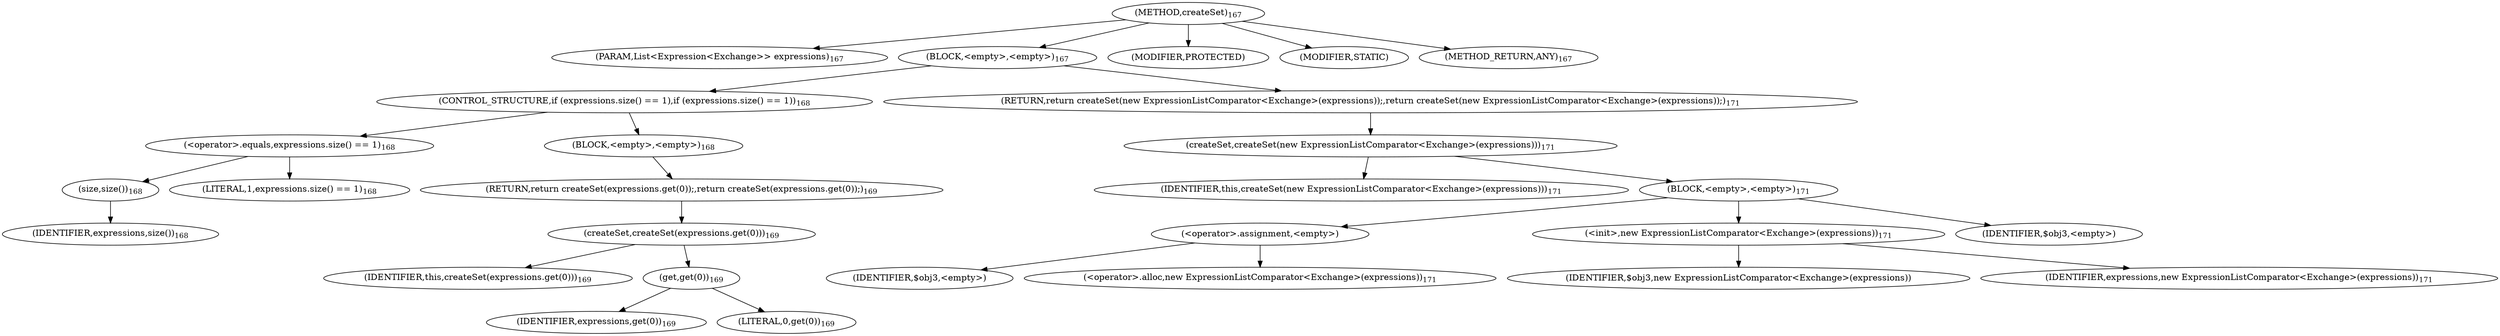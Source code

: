 digraph "createSet" {  
"414" [label = <(METHOD,createSet)<SUB>167</SUB>> ]
"415" [label = <(PARAM,List&lt;Expression&lt;Exchange&gt;&gt; expressions)<SUB>167</SUB>> ]
"416" [label = <(BLOCK,&lt;empty&gt;,&lt;empty&gt;)<SUB>167</SUB>> ]
"417" [label = <(CONTROL_STRUCTURE,if (expressions.size() == 1),if (expressions.size() == 1))<SUB>168</SUB>> ]
"418" [label = <(&lt;operator&gt;.equals,expressions.size() == 1)<SUB>168</SUB>> ]
"419" [label = <(size,size())<SUB>168</SUB>> ]
"420" [label = <(IDENTIFIER,expressions,size())<SUB>168</SUB>> ]
"421" [label = <(LITERAL,1,expressions.size() == 1)<SUB>168</SUB>> ]
"422" [label = <(BLOCK,&lt;empty&gt;,&lt;empty&gt;)<SUB>168</SUB>> ]
"423" [label = <(RETURN,return createSet(expressions.get(0));,return createSet(expressions.get(0));)<SUB>169</SUB>> ]
"424" [label = <(createSet,createSet(expressions.get(0)))<SUB>169</SUB>> ]
"425" [label = <(IDENTIFIER,this,createSet(expressions.get(0)))<SUB>169</SUB>> ]
"426" [label = <(get,get(0))<SUB>169</SUB>> ]
"427" [label = <(IDENTIFIER,expressions,get(0))<SUB>169</SUB>> ]
"428" [label = <(LITERAL,0,get(0))<SUB>169</SUB>> ]
"429" [label = <(RETURN,return createSet(new ExpressionListComparator&lt;Exchange&gt;(expressions));,return createSet(new ExpressionListComparator&lt;Exchange&gt;(expressions));)<SUB>171</SUB>> ]
"430" [label = <(createSet,createSet(new ExpressionListComparator&lt;Exchange&gt;(expressions)))<SUB>171</SUB>> ]
"431" [label = <(IDENTIFIER,this,createSet(new ExpressionListComparator&lt;Exchange&gt;(expressions)))<SUB>171</SUB>> ]
"432" [label = <(BLOCK,&lt;empty&gt;,&lt;empty&gt;)<SUB>171</SUB>> ]
"433" [label = <(&lt;operator&gt;.assignment,&lt;empty&gt;)> ]
"434" [label = <(IDENTIFIER,$obj3,&lt;empty&gt;)> ]
"435" [label = <(&lt;operator&gt;.alloc,new ExpressionListComparator&lt;Exchange&gt;(expressions))<SUB>171</SUB>> ]
"436" [label = <(&lt;init&gt;,new ExpressionListComparator&lt;Exchange&gt;(expressions))<SUB>171</SUB>> ]
"437" [label = <(IDENTIFIER,$obj3,new ExpressionListComparator&lt;Exchange&gt;(expressions))> ]
"438" [label = <(IDENTIFIER,expressions,new ExpressionListComparator&lt;Exchange&gt;(expressions))<SUB>171</SUB>> ]
"439" [label = <(IDENTIFIER,$obj3,&lt;empty&gt;)> ]
"440" [label = <(MODIFIER,PROTECTED)> ]
"441" [label = <(MODIFIER,STATIC)> ]
"442" [label = <(METHOD_RETURN,ANY)<SUB>167</SUB>> ]
  "414" -> "415" 
  "414" -> "416" 
  "414" -> "440" 
  "414" -> "441" 
  "414" -> "442" 
  "416" -> "417" 
  "416" -> "429" 
  "417" -> "418" 
  "417" -> "422" 
  "418" -> "419" 
  "418" -> "421" 
  "419" -> "420" 
  "422" -> "423" 
  "423" -> "424" 
  "424" -> "425" 
  "424" -> "426" 
  "426" -> "427" 
  "426" -> "428" 
  "429" -> "430" 
  "430" -> "431" 
  "430" -> "432" 
  "432" -> "433" 
  "432" -> "436" 
  "432" -> "439" 
  "433" -> "434" 
  "433" -> "435" 
  "436" -> "437" 
  "436" -> "438" 
}
